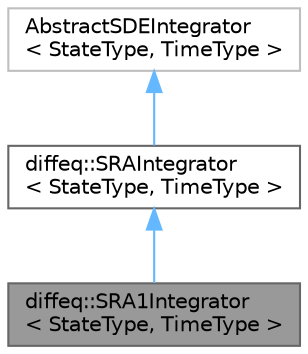 digraph "diffeq::SRA1Integrator&lt; StateType, TimeType &gt;"
{
 // LATEX_PDF_SIZE
  bgcolor="transparent";
  edge [fontname=Helvetica,fontsize=10,labelfontname=Helvetica,labelfontsize=10];
  node [fontname=Helvetica,fontsize=10,shape=box,height=0.2,width=0.4];
  Node1 [id="Node000001",label="diffeq::SRA1Integrator\l\< StateType, TimeType \>",height=0.2,width=0.4,color="gray40", fillcolor="grey60", style="filled", fontcolor="black",tooltip="SRA1 integrator variant."];
  Node2 -> Node1 [id="edge1_Node000001_Node000002",dir="back",color="steelblue1",style="solid",tooltip=" "];
  Node2 [id="Node000002",label="diffeq::SRAIntegrator\l\< StateType, TimeType \>",height=0.2,width=0.4,color="gray40", fillcolor="white", style="filled",URL="$classdiffeq_1_1_s_r_a_integrator.html",tooltip="SRA (Stochastic Runge-Kutta for additive noise SDEs) integrator."];
  Node3 -> Node2 [id="edge2_Node000002_Node000003",dir="back",color="steelblue1",style="solid",tooltip=" "];
  Node3 [id="Node000003",label="AbstractSDEIntegrator\l\< StateType, TimeType \>",height=0.2,width=0.4,color="grey75", fillcolor="white", style="filled",tooltip=" "];
}
